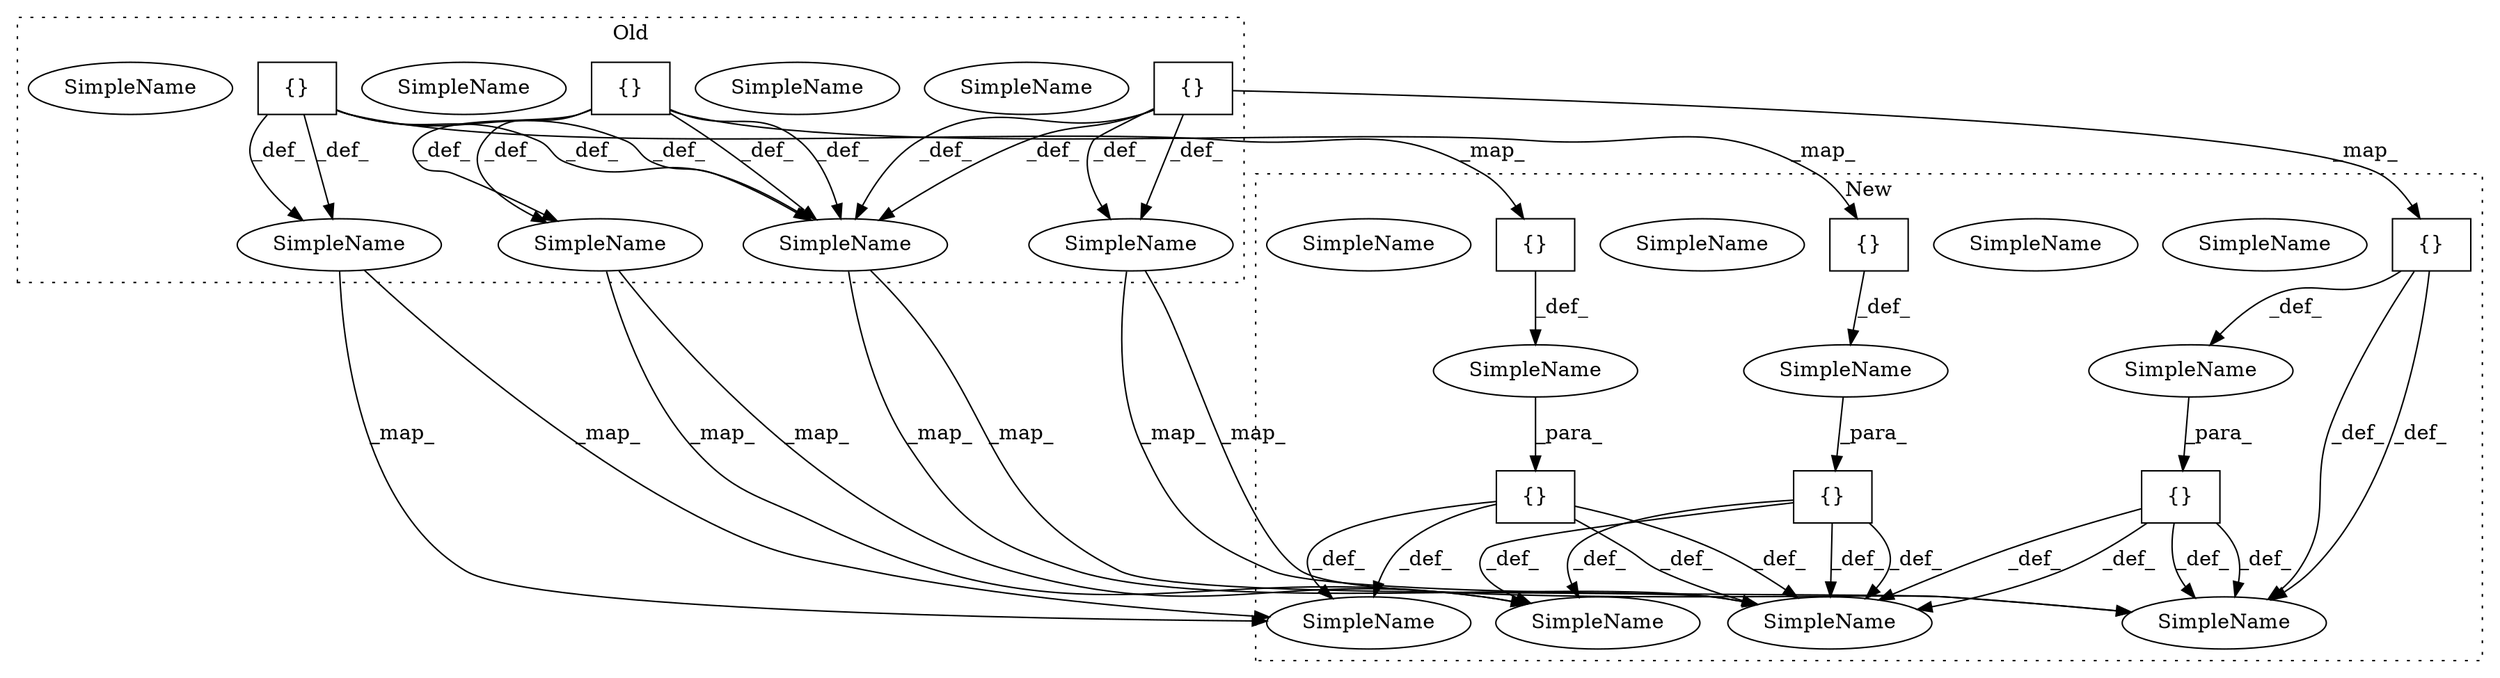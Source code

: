 digraph G {
subgraph cluster0 {
1 [label="{}" a="4" s="7814,7818" l="1,1" shape="box"];
3 [label="SimpleName" a="42" s="7775" l="9" shape="ellipse"];
6 [label="SimpleName" a="42" s="7775" l="9" shape="ellipse"];
7 [label="SimpleName" a="42" s="7980" l="18" shape="ellipse"];
10 [label="SimpleName" a="42" s="7980" l="18" shape="ellipse"];
14 [label="{}" a="4" s="7730,7736" l="1,1" shape="box"];
15 [label="SimpleName" a="42" s="7676" l="7" shape="ellipse"];
18 [label="SimpleName" a="42" s="7676" l="7" shape="ellipse"];
22 [label="{}" a="4" s="7895,7899" l="1,1" shape="box"];
24 [label="SimpleName" a="42" s="7859" l="6" shape="ellipse"];
27 [label="SimpleName" a="42" s="7859" l="6" shape="ellipse"];
label = "Old";
style="dotted";
}
subgraph cluster1 {
2 [label="{}" a="4" s="7881,7885" l="1,1" shape="box"];
4 [label="SimpleName" a="42" s="7839" l="9" shape="ellipse"];
5 [label="SimpleName" a="42" s="7839" l="9" shape="ellipse"];
8 [label="SimpleName" a="42" s="8052" l="18" shape="ellipse"];
9 [label="SimpleName" a="42" s="8052" l="18" shape="ellipse"];
11 [label="{}" a="4" s="7880,7886" l="1,1" shape="box"];
12 [label="SimpleName" a="42" s="" l="" shape="ellipse"];
13 [label="{}" a="4" s="7793,7799" l="1,1" shape="box"];
16 [label="SimpleName" a="42" s="7736" l="7" shape="ellipse"];
17 [label="SimpleName" a="42" s="7736" l="7" shape="ellipse"];
19 [label="{}" a="4" s="7792,7800" l="1,1" shape="box"];
20 [label="SimpleName" a="42" s="" l="" shape="ellipse"];
21 [label="{}" a="4" s="7965,7971" l="1,1" shape="box"];
23 [label="{}" a="4" s="7966,7970" l="1,1" shape="box"];
25 [label="SimpleName" a="42" s="7927" l="6" shape="ellipse"];
26 [label="SimpleName" a="42" s="7927" l="6" shape="ellipse"];
28 [label="SimpleName" a="42" s="" l="" shape="ellipse"];
label = "New";
style="dotted";
}
1 -> 6 [label="_def_"];
1 -> 2 [label="_map_"];
1 -> 6 [label="_def_"];
1 -> 10 [label="_def_"];
1 -> 10 [label="_def_"];
2 -> 12 [label="_def_"];
6 -> 5 [label="_map_"];
6 -> 5 [label="_map_"];
10 -> 9 [label="_map_"];
10 -> 9 [label="_map_"];
11 -> 9 [label="_def_"];
11 -> 5 [label="_def_"];
11 -> 5 [label="_def_"];
11 -> 9 [label="_def_"];
12 -> 11 [label="_para_"];
13 -> 20 [label="_def_"];
14 -> 10 [label="_def_"];
14 -> 13 [label="_map_"];
14 -> 10 [label="_def_"];
14 -> 18 [label="_def_"];
14 -> 18 [label="_def_"];
18 -> 17 [label="_map_"];
18 -> 17 [label="_map_"];
19 -> 17 [label="_def_"];
19 -> 9 [label="_def_"];
19 -> 9 [label="_def_"];
19 -> 17 [label="_def_"];
20 -> 19 [label="_para_"];
21 -> 9 [label="_def_"];
21 -> 26 [label="_def_"];
21 -> 9 [label="_def_"];
21 -> 26 [label="_def_"];
22 -> 27 [label="_def_"];
22 -> 23 [label="_map_"];
22 -> 10 [label="_def_"];
22 -> 10 [label="_def_"];
22 -> 27 [label="_def_"];
23 -> 26 [label="_def_"];
23 -> 26 [label="_def_"];
23 -> 28 [label="_def_"];
27 -> 26 [label="_map_"];
27 -> 26 [label="_map_"];
28 -> 21 [label="_para_"];
}